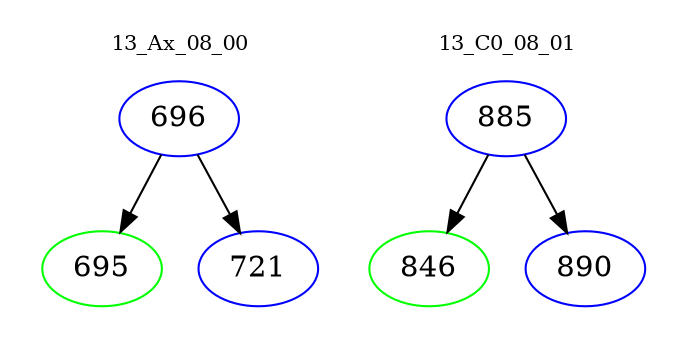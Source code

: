 digraph{
subgraph cluster_0 {
color = white
label = "13_Ax_08_00";
fontsize=10;
T0_696 [label="696", color="blue"]
T0_696 -> T0_695 [color="black"]
T0_695 [label="695", color="green"]
T0_696 -> T0_721 [color="black"]
T0_721 [label="721", color="blue"]
}
subgraph cluster_1 {
color = white
label = "13_C0_08_01";
fontsize=10;
T1_885 [label="885", color="blue"]
T1_885 -> T1_846 [color="black"]
T1_846 [label="846", color="green"]
T1_885 -> T1_890 [color="black"]
T1_890 [label="890", color="blue"]
}
}
